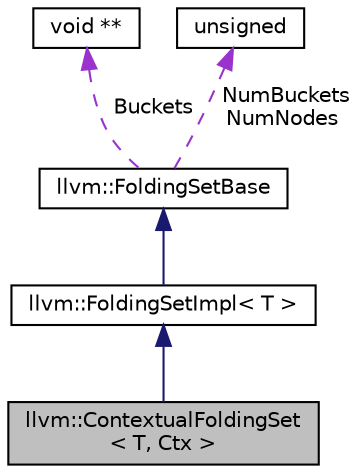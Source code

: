 digraph "llvm::ContextualFoldingSet&lt; T, Ctx &gt;"
{
 // LATEX_PDF_SIZE
  bgcolor="transparent";
  edge [fontname="Helvetica",fontsize="10",labelfontname="Helvetica",labelfontsize="10"];
  node [fontname="Helvetica",fontsize="10",shape="box"];
  Node1 [label="llvm::ContextualFoldingSet\l\< T, Ctx \>",height=0.2,width=0.4,color="black", fillcolor="grey75", style="filled", fontcolor="black",tooltip="ContextualFoldingSet - This template class is a further refinement of FoldingSet which provides a con..."];
  Node2 -> Node1 [dir="back",color="midnightblue",fontsize="10",style="solid",fontname="Helvetica"];
  Node2 [label="llvm::FoldingSetImpl\< T \>",height=0.2,width=0.4,color="black",URL="$classllvm_1_1FoldingSetImpl.html",tooltip="FoldingSetImpl - An implementation detail that lets us share code between FoldingSet and ContextualFo..."];
  Node3 -> Node2 [dir="back",color="midnightblue",fontsize="10",style="solid",fontname="Helvetica"];
  Node3 [label="llvm::FoldingSetBase",height=0.2,width=0.4,color="black",URL="$classllvm_1_1FoldingSetBase.html",tooltip="FoldingSetBase - Implements the folding set functionality."];
  Node4 -> Node3 [dir="back",color="darkorchid3",fontsize="10",style="dashed",label=" Buckets" ,fontname="Helvetica"];
  Node4 [label="void **",height=0.2,width=0.4,color="black",tooltip=" "];
  Node5 -> Node3 [dir="back",color="darkorchid3",fontsize="10",style="dashed",label=" NumBuckets\nNumNodes" ,fontname="Helvetica"];
  Node5 [label="unsigned",height=0.2,width=0.4,color="black",URL="$classunsigned.html",tooltip=" "];
}
